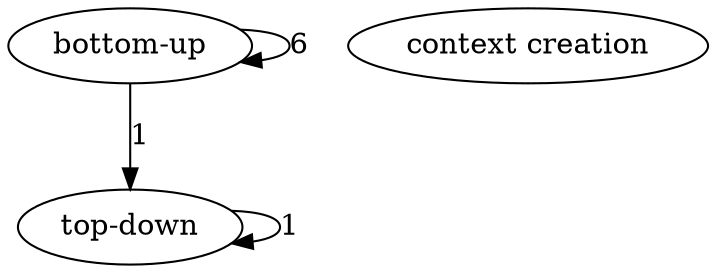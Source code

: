 digraph  {
"top-down";
"context creation";
"bottom-up";
"top-down" -> "top-down"  [weight=1, label=1];
"bottom-up" -> "top-down"  [weight=1, label=1];
"bottom-up" -> "bottom-up"  [weight=6, label=6];
}
